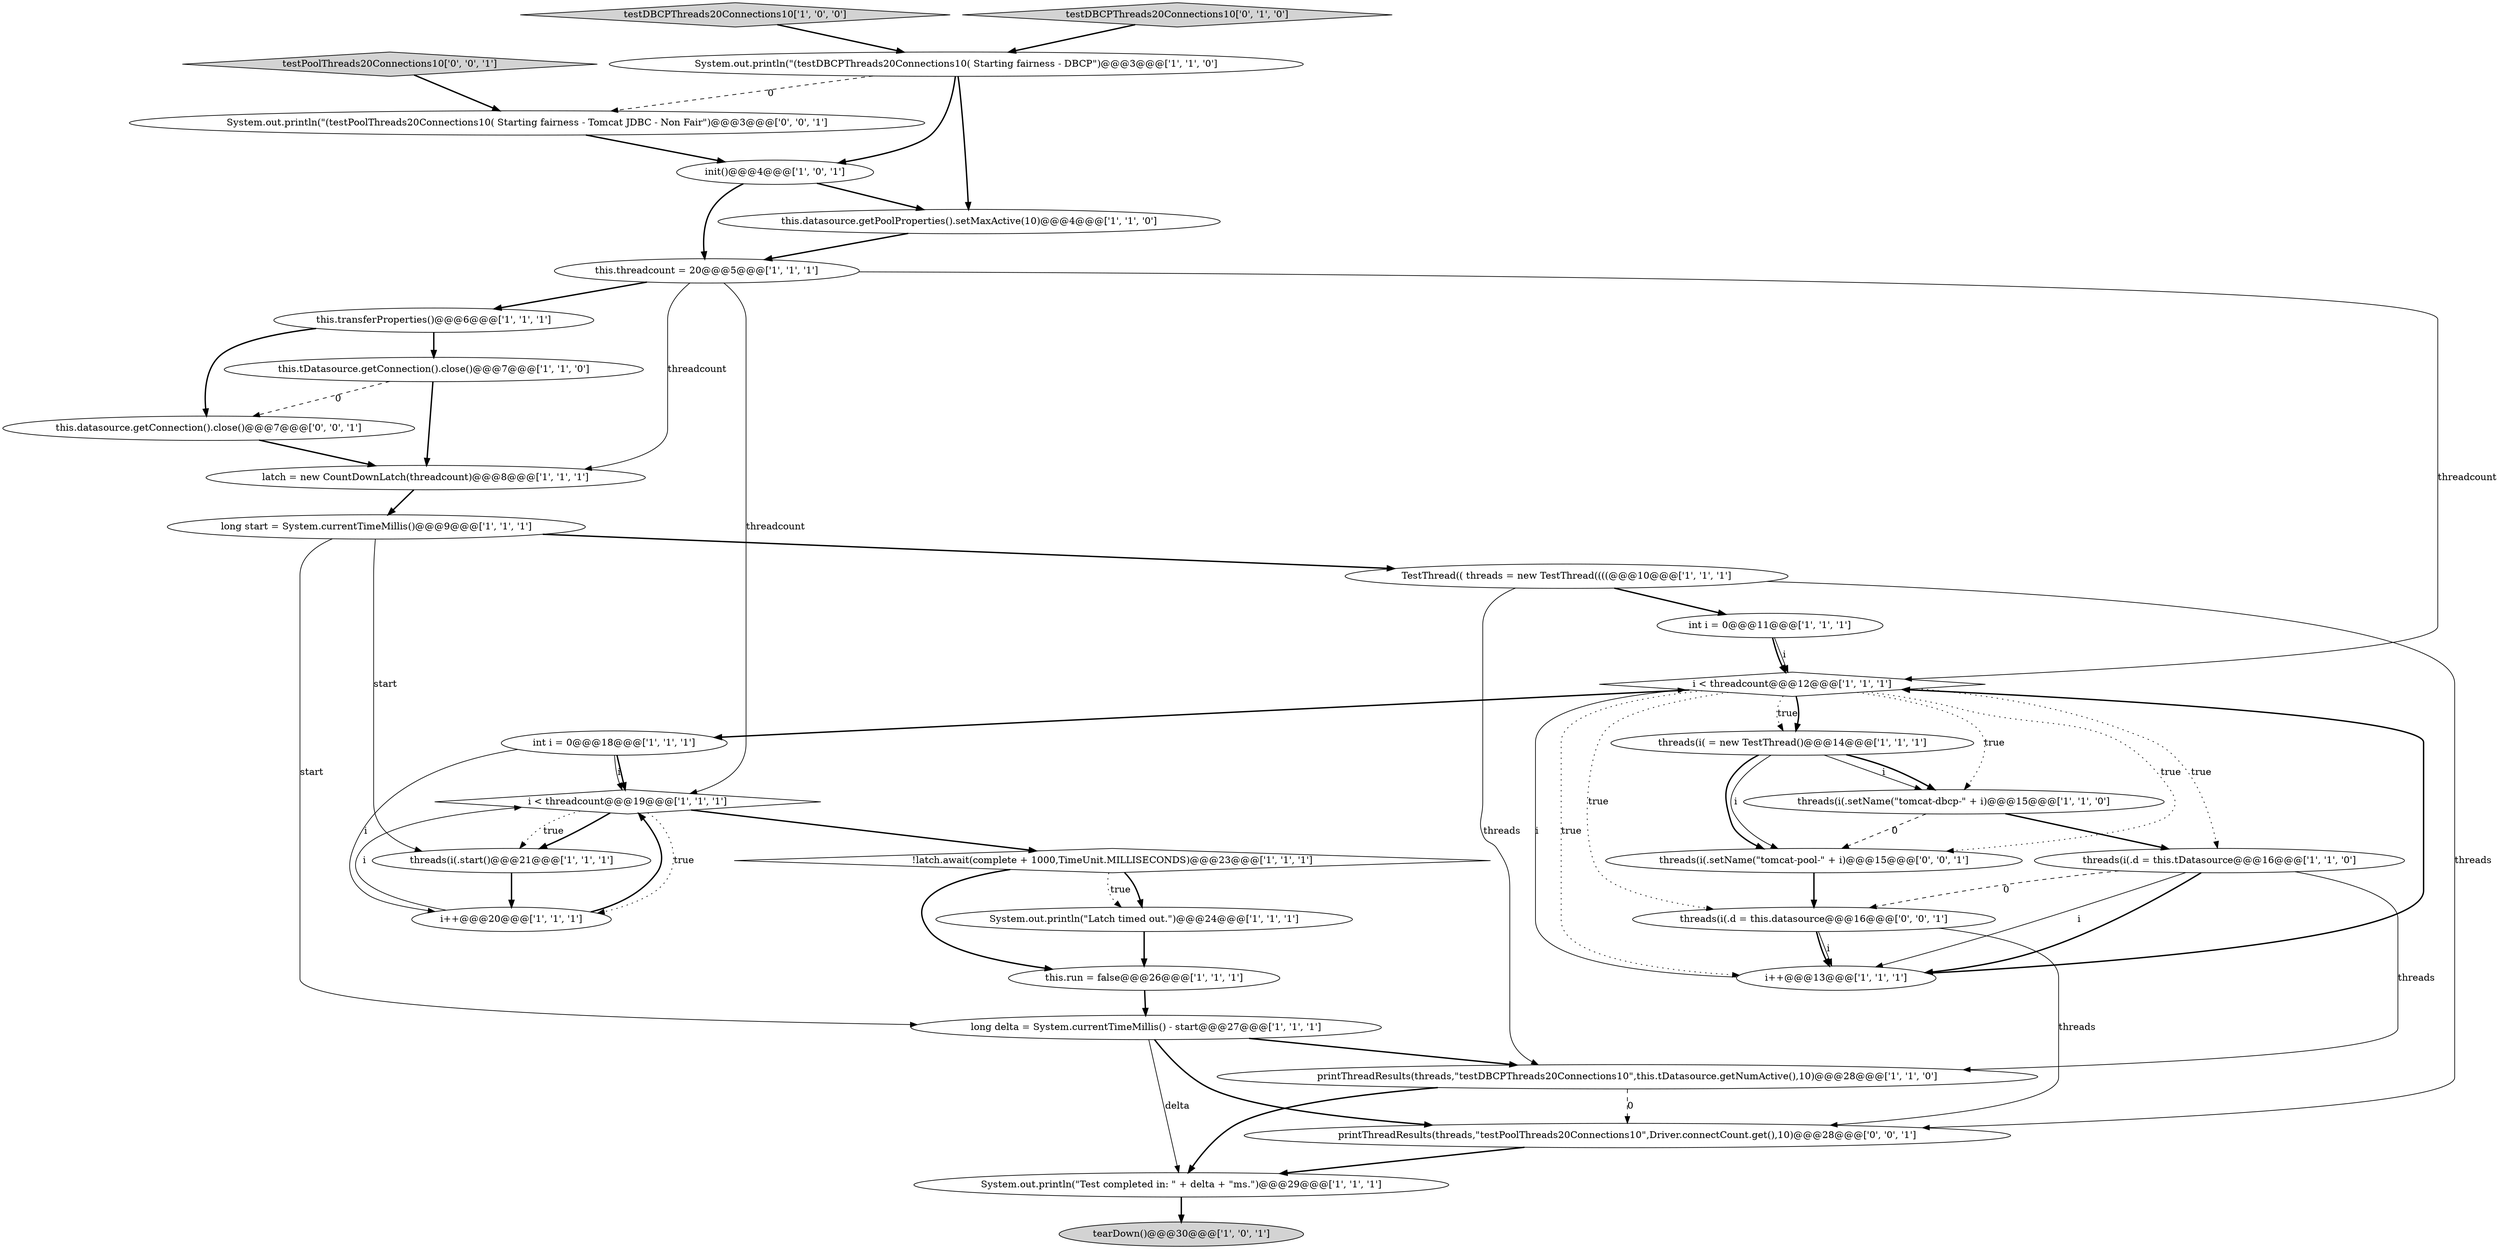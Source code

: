 digraph {
6 [style = filled, label = "TestThread(( threads = new TestThread((((@@@10@@@['1', '1', '1']", fillcolor = white, shape = ellipse image = "AAA0AAABBB1BBB"];
19 [style = filled, label = "this.tDatasource.getConnection().close()@@@7@@@['1', '1', '0']", fillcolor = white, shape = ellipse image = "AAA0AAABBB1BBB"];
7 [style = filled, label = "int i = 0@@@11@@@['1', '1', '1']", fillcolor = white, shape = ellipse image = "AAA0AAABBB1BBB"];
24 [style = filled, label = "i < threadcount@@@12@@@['1', '1', '1']", fillcolor = white, shape = diamond image = "AAA0AAABBB1BBB"];
33 [style = filled, label = "testPoolThreads20Connections10['0', '0', '1']", fillcolor = lightgray, shape = diamond image = "AAA0AAABBB3BBB"];
9 [style = filled, label = "System.out.println(\"(testDBCPThreads20Connections10( Starting fairness - DBCP\")@@@3@@@['1', '1', '0']", fillcolor = white, shape = ellipse image = "AAA0AAABBB1BBB"];
26 [style = filled, label = "long delta = System.currentTimeMillis() - start@@@27@@@['1', '1', '1']", fillcolor = white, shape = ellipse image = "AAA0AAABBB1BBB"];
12 [style = filled, label = "tearDown()@@@30@@@['1', '0', '1']", fillcolor = lightgray, shape = ellipse image = "AAA0AAABBB1BBB"];
22 [style = filled, label = "threads(i(.d = this.tDatasource@@@16@@@['1', '1', '0']", fillcolor = white, shape = ellipse image = "AAA0AAABBB1BBB"];
0 [style = filled, label = "this.transferProperties()@@@6@@@['1', '1', '1']", fillcolor = white, shape = ellipse image = "AAA0AAABBB1BBB"];
29 [style = filled, label = "System.out.println(\"(testPoolThreads20Connections10( Starting fairness - Tomcat JDBC - Non Fair\")@@@3@@@['0', '0', '1']", fillcolor = white, shape = ellipse image = "AAA0AAABBB3BBB"];
14 [style = filled, label = "this.threadcount = 20@@@5@@@['1', '1', '1']", fillcolor = white, shape = ellipse image = "AAA0AAABBB1BBB"];
11 [style = filled, label = "threads(i( = new TestThread()@@@14@@@['1', '1', '1']", fillcolor = white, shape = ellipse image = "AAA0AAABBB1BBB"];
8 [style = filled, label = "i < threadcount@@@19@@@['1', '1', '1']", fillcolor = white, shape = diamond image = "AAA0AAABBB1BBB"];
5 [style = filled, label = "threads(i(.start()@@@21@@@['1', '1', '1']", fillcolor = white, shape = ellipse image = "AAA0AAABBB1BBB"];
4 [style = filled, label = "this.run = false@@@26@@@['1', '1', '1']", fillcolor = white, shape = ellipse image = "AAA0AAABBB1BBB"];
30 [style = filled, label = "threads(i(.setName(\"tomcat-pool-\" + i)@@@15@@@['0', '0', '1']", fillcolor = white, shape = ellipse image = "AAA0AAABBB3BBB"];
10 [style = filled, label = "testDBCPThreads20Connections10['1', '0', '0']", fillcolor = lightgray, shape = diamond image = "AAA0AAABBB1BBB"];
25 [style = filled, label = "System.out.println(\"Latch timed out.\")@@@24@@@['1', '1', '1']", fillcolor = white, shape = ellipse image = "AAA0AAABBB1BBB"];
2 [style = filled, label = "this.datasource.getPoolProperties().setMaxActive(10)@@@4@@@['1', '1', '0']", fillcolor = white, shape = ellipse image = "AAA0AAABBB1BBB"];
16 [style = filled, label = "i++@@@13@@@['1', '1', '1']", fillcolor = white, shape = ellipse image = "AAA0AAABBB1BBB"];
1 [style = filled, label = "int i = 0@@@18@@@['1', '1', '1']", fillcolor = white, shape = ellipse image = "AAA0AAABBB1BBB"];
15 [style = filled, label = "!latch.await(complete + 1000,TimeUnit.MILLISECONDS)@@@23@@@['1', '1', '1']", fillcolor = white, shape = diamond image = "AAA0AAABBB1BBB"];
3 [style = filled, label = "threads(i(.setName(\"tomcat-dbcp-\" + i)@@@15@@@['1', '1', '0']", fillcolor = white, shape = ellipse image = "AAA0AAABBB1BBB"];
13 [style = filled, label = "i++@@@20@@@['1', '1', '1']", fillcolor = white, shape = ellipse image = "AAA0AAABBB1BBB"];
17 [style = filled, label = "printThreadResults(threads,\"testDBCPThreads20Connections10\",this.tDatasource.getNumActive(),10)@@@28@@@['1', '1', '0']", fillcolor = white, shape = ellipse image = "AAA0AAABBB1BBB"];
23 [style = filled, label = "System.out.println(\"Test completed in: \" + delta + \"ms.\")@@@29@@@['1', '1', '1']", fillcolor = white, shape = ellipse image = "AAA0AAABBB1BBB"];
18 [style = filled, label = "init()@@@4@@@['1', '0', '1']", fillcolor = white, shape = ellipse image = "AAA0AAABBB1BBB"];
32 [style = filled, label = "this.datasource.getConnection().close()@@@7@@@['0', '0', '1']", fillcolor = white, shape = ellipse image = "AAA0AAABBB3BBB"];
28 [style = filled, label = "printThreadResults(threads,\"testPoolThreads20Connections10\",Driver.connectCount.get(),10)@@@28@@@['0', '0', '1']", fillcolor = white, shape = ellipse image = "AAA0AAABBB3BBB"];
31 [style = filled, label = "threads(i(.d = this.datasource@@@16@@@['0', '0', '1']", fillcolor = white, shape = ellipse image = "AAA0AAABBB3BBB"];
27 [style = filled, label = "testDBCPThreads20Connections10['0', '1', '0']", fillcolor = lightgray, shape = diamond image = "AAA0AAABBB2BBB"];
21 [style = filled, label = "long start = System.currentTimeMillis()@@@9@@@['1', '1', '1']", fillcolor = white, shape = ellipse image = "AAA0AAABBB1BBB"];
20 [style = filled, label = "latch = new CountDownLatch(threadcount)@@@8@@@['1', '1', '1']", fillcolor = white, shape = ellipse image = "AAA0AAABBB1BBB"];
21->26 [style = solid, label="start"];
3->30 [style = dashed, label="0"];
1->8 [style = bold, label=""];
8->15 [style = bold, label=""];
26->17 [style = bold, label=""];
21->6 [style = bold, label=""];
9->2 [style = bold, label=""];
0->19 [style = bold, label=""];
22->16 [style = bold, label=""];
15->25 [style = bold, label=""];
31->16 [style = bold, label=""];
11->30 [style = solid, label="i"];
19->20 [style = bold, label=""];
16->24 [style = bold, label=""];
6->17 [style = solid, label="threads"];
27->9 [style = bold, label=""];
31->28 [style = solid, label="threads"];
24->31 [style = dotted, label="true"];
4->26 [style = bold, label=""];
25->4 [style = bold, label=""];
11->3 [style = solid, label="i"];
24->30 [style = dotted, label="true"];
1->8 [style = solid, label="i"];
7->24 [style = solid, label="i"];
18->2 [style = bold, label=""];
3->22 [style = bold, label=""];
22->17 [style = solid, label="threads"];
17->23 [style = bold, label=""];
31->16 [style = solid, label="i"];
24->16 [style = dotted, label="true"];
29->18 [style = bold, label=""];
14->8 [style = solid, label="threadcount"];
33->29 [style = bold, label=""];
20->21 [style = bold, label=""];
21->5 [style = solid, label="start"];
6->28 [style = solid, label="threads"];
24->11 [style = dotted, label="true"];
17->28 [style = dashed, label="0"];
7->24 [style = bold, label=""];
26->23 [style = solid, label="delta"];
9->18 [style = bold, label=""];
9->29 [style = dashed, label="0"];
8->5 [style = bold, label=""];
14->0 [style = bold, label=""];
11->3 [style = bold, label=""];
14->20 [style = solid, label="threadcount"];
30->31 [style = bold, label=""];
24->11 [style = bold, label=""];
28->23 [style = bold, label=""];
13->8 [style = solid, label="i"];
5->13 [style = bold, label=""];
24->22 [style = dotted, label="true"];
2->14 [style = bold, label=""];
8->5 [style = dotted, label="true"];
15->4 [style = bold, label=""];
22->16 [style = solid, label="i"];
23->12 [style = bold, label=""];
10->9 [style = bold, label=""];
16->24 [style = solid, label="i"];
24->3 [style = dotted, label="true"];
26->28 [style = bold, label=""];
24->1 [style = bold, label=""];
0->32 [style = bold, label=""];
13->8 [style = bold, label=""];
6->7 [style = bold, label=""];
8->13 [style = dotted, label="true"];
15->25 [style = dotted, label="true"];
19->32 [style = dashed, label="0"];
32->20 [style = bold, label=""];
18->14 [style = bold, label=""];
11->30 [style = bold, label=""];
14->24 [style = solid, label="threadcount"];
1->13 [style = solid, label="i"];
22->31 [style = dashed, label="0"];
}
